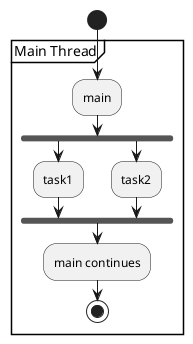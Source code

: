 @startuml
'https://plantuml.com/activity-diagram-beta

start
group "Main Thread"
:main;
fork
  :task1;
fork again
  :task2;
end fork
:main continues;
stop
end group
@enduml
